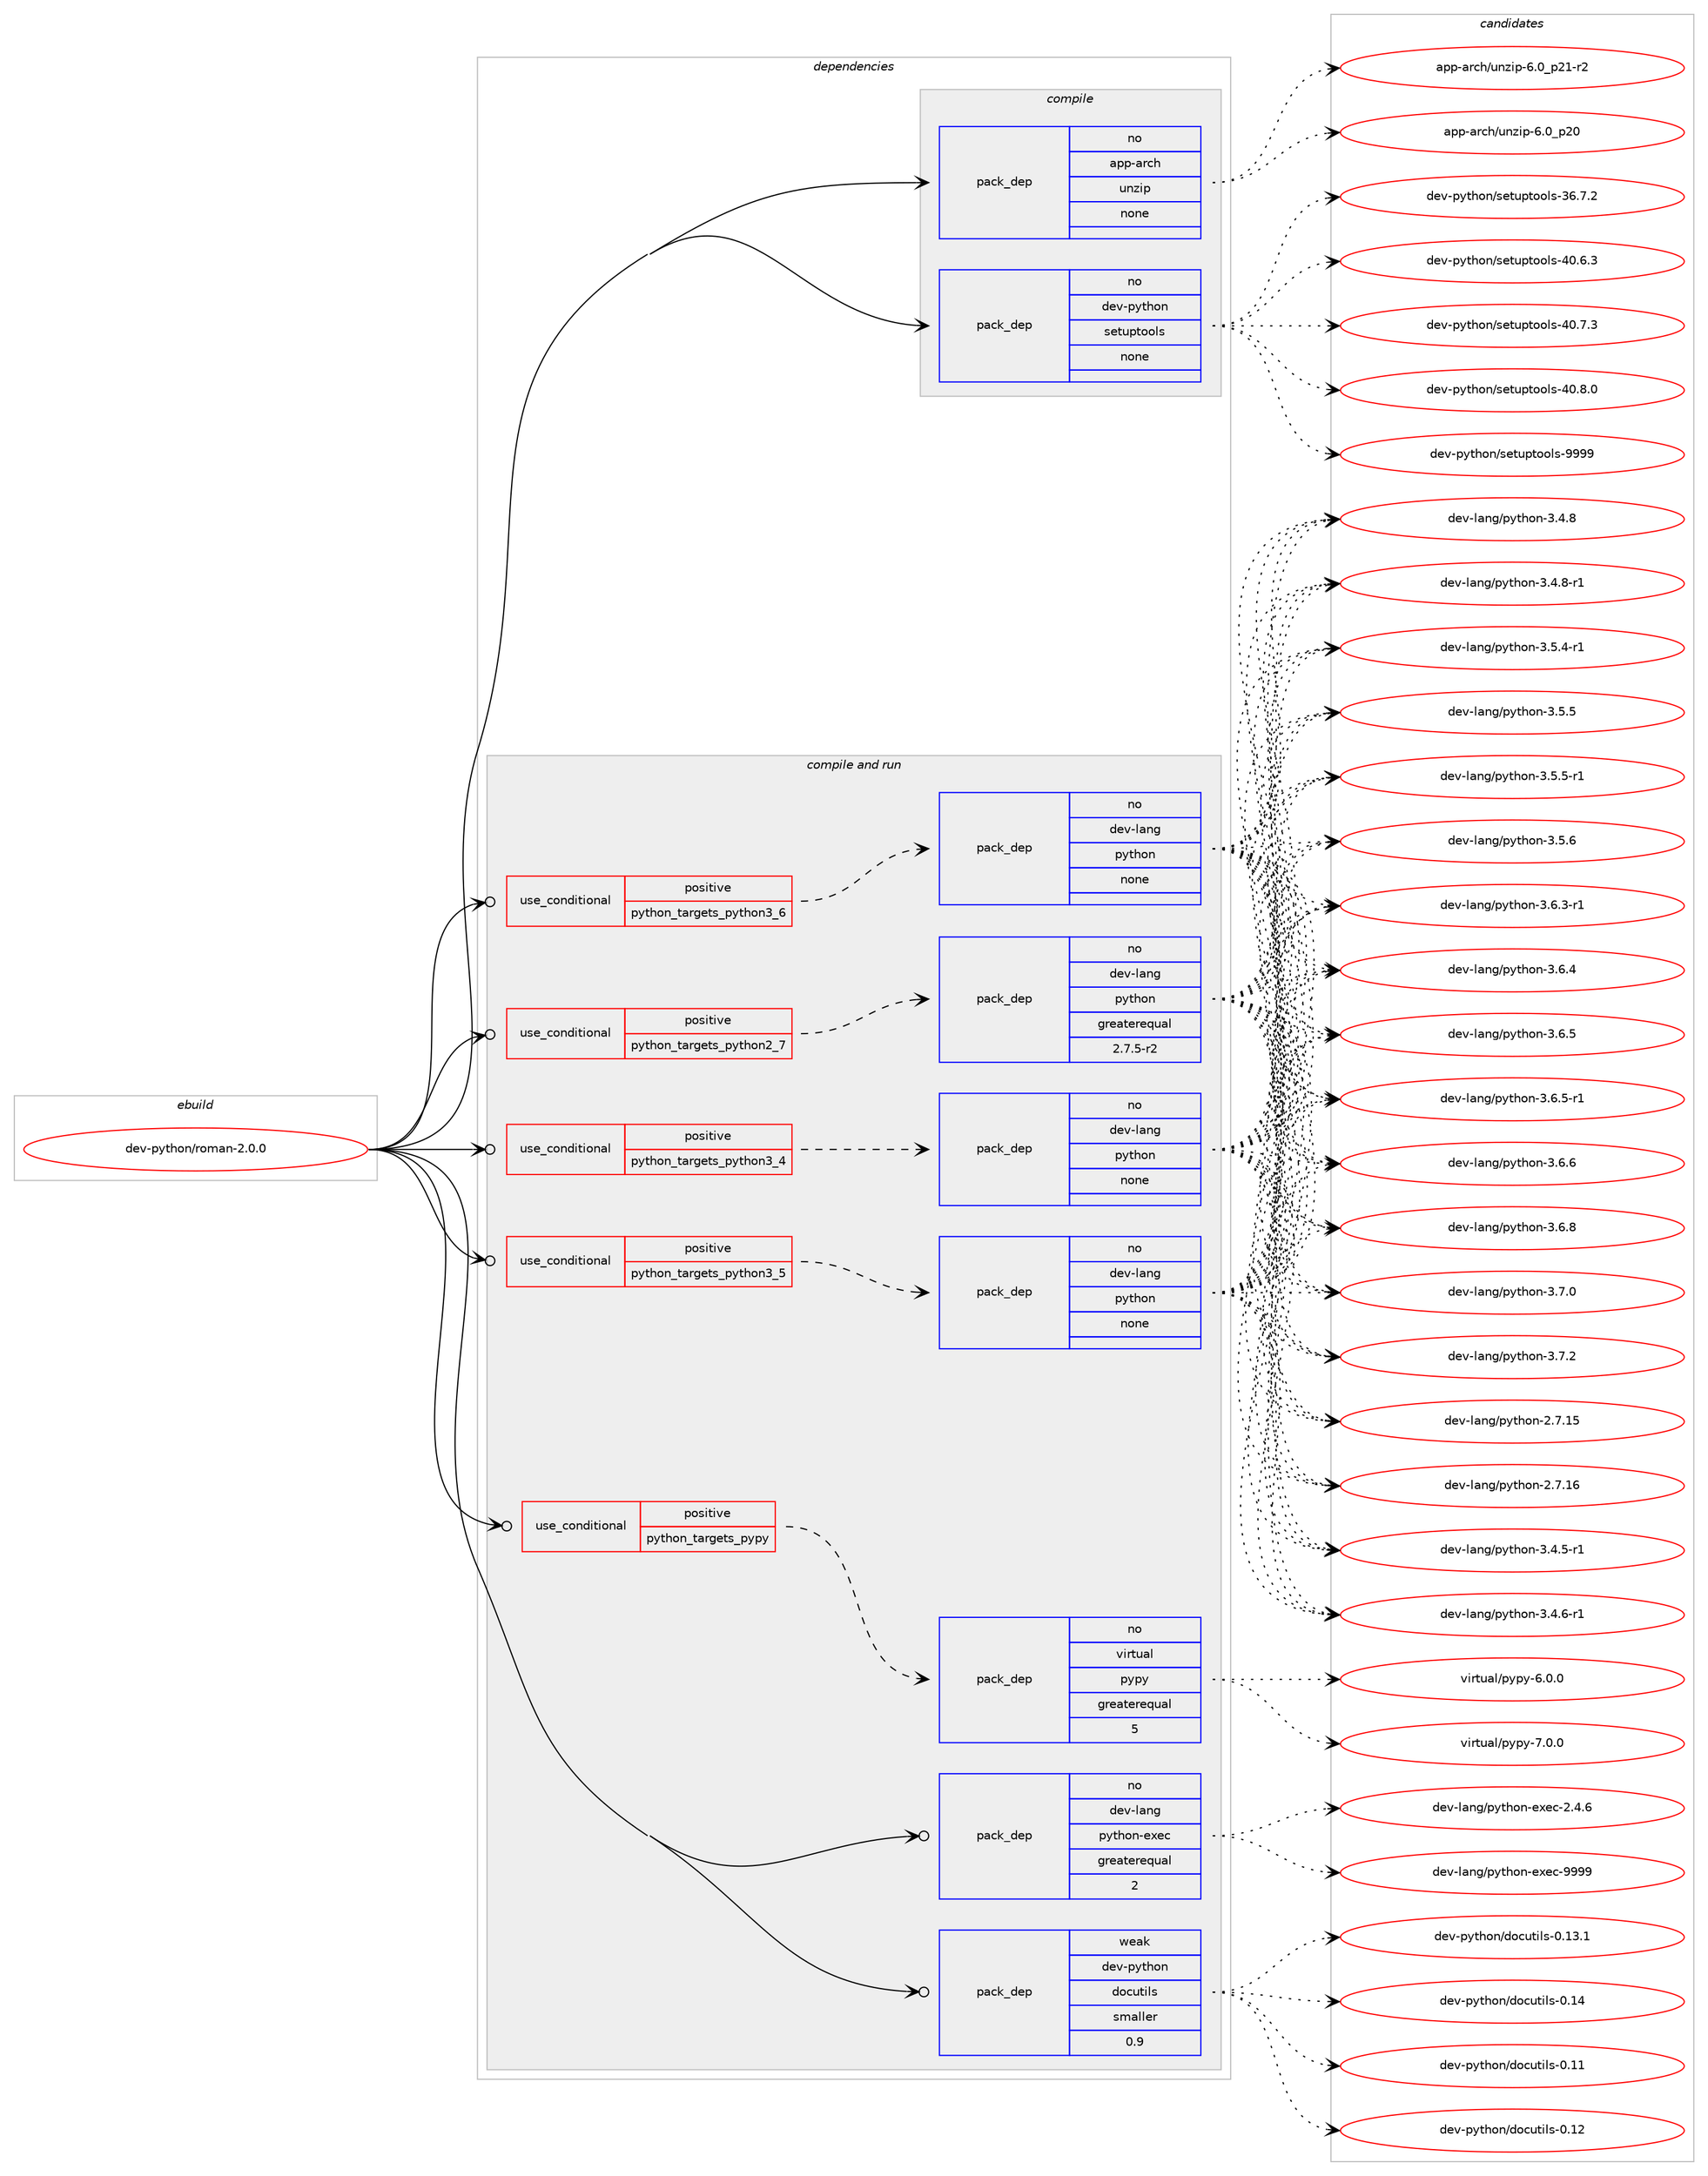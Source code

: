 digraph prolog {

# *************
# Graph options
# *************

newrank=true;
concentrate=true;
compound=true;
graph [rankdir=LR,fontname=Helvetica,fontsize=10,ranksep=1.5];#, ranksep=2.5, nodesep=0.2];
edge  [arrowhead=vee];
node  [fontname=Helvetica,fontsize=10];

# **********
# The ebuild
# **********

subgraph cluster_leftcol {
color=gray;
rank=same;
label=<<i>ebuild</i>>;
id [label="dev-python/roman-2.0.0", color=red, width=4, href="../dev-python/roman-2.0.0.svg"];
}

# ****************
# The dependencies
# ****************

subgraph cluster_midcol {
color=gray;
label=<<i>dependencies</i>>;
subgraph cluster_compile {
fillcolor="#eeeeee";
style=filled;
label=<<i>compile</i>>;
subgraph pack1032124 {
dependency1439469 [label=<<TABLE BORDER="0" CELLBORDER="1" CELLSPACING="0" CELLPADDING="4" WIDTH="220"><TR><TD ROWSPAN="6" CELLPADDING="30">pack_dep</TD></TR><TR><TD WIDTH="110">no</TD></TR><TR><TD>app-arch</TD></TR><TR><TD>unzip</TD></TR><TR><TD>none</TD></TR><TR><TD></TD></TR></TABLE>>, shape=none, color=blue];
}
id:e -> dependency1439469:w [weight=20,style="solid",arrowhead="vee"];
subgraph pack1032125 {
dependency1439470 [label=<<TABLE BORDER="0" CELLBORDER="1" CELLSPACING="0" CELLPADDING="4" WIDTH="220"><TR><TD ROWSPAN="6" CELLPADDING="30">pack_dep</TD></TR><TR><TD WIDTH="110">no</TD></TR><TR><TD>dev-python</TD></TR><TR><TD>setuptools</TD></TR><TR><TD>none</TD></TR><TR><TD></TD></TR></TABLE>>, shape=none, color=blue];
}
id:e -> dependency1439470:w [weight=20,style="solid",arrowhead="vee"];
}
subgraph cluster_compileandrun {
fillcolor="#eeeeee";
style=filled;
label=<<i>compile and run</i>>;
subgraph cond383983 {
dependency1439471 [label=<<TABLE BORDER="0" CELLBORDER="1" CELLSPACING="0" CELLPADDING="4"><TR><TD ROWSPAN="3" CELLPADDING="10">use_conditional</TD></TR><TR><TD>positive</TD></TR><TR><TD>python_targets_pypy</TD></TR></TABLE>>, shape=none, color=red];
subgraph pack1032126 {
dependency1439472 [label=<<TABLE BORDER="0" CELLBORDER="1" CELLSPACING="0" CELLPADDING="4" WIDTH="220"><TR><TD ROWSPAN="6" CELLPADDING="30">pack_dep</TD></TR><TR><TD WIDTH="110">no</TD></TR><TR><TD>virtual</TD></TR><TR><TD>pypy</TD></TR><TR><TD>greaterequal</TD></TR><TR><TD>5</TD></TR></TABLE>>, shape=none, color=blue];
}
dependency1439471:e -> dependency1439472:w [weight=20,style="dashed",arrowhead="vee"];
}
id:e -> dependency1439471:w [weight=20,style="solid",arrowhead="odotvee"];
subgraph cond383984 {
dependency1439473 [label=<<TABLE BORDER="0" CELLBORDER="1" CELLSPACING="0" CELLPADDING="4"><TR><TD ROWSPAN="3" CELLPADDING="10">use_conditional</TD></TR><TR><TD>positive</TD></TR><TR><TD>python_targets_python2_7</TD></TR></TABLE>>, shape=none, color=red];
subgraph pack1032127 {
dependency1439474 [label=<<TABLE BORDER="0" CELLBORDER="1" CELLSPACING="0" CELLPADDING="4" WIDTH="220"><TR><TD ROWSPAN="6" CELLPADDING="30">pack_dep</TD></TR><TR><TD WIDTH="110">no</TD></TR><TR><TD>dev-lang</TD></TR><TR><TD>python</TD></TR><TR><TD>greaterequal</TD></TR><TR><TD>2.7.5-r2</TD></TR></TABLE>>, shape=none, color=blue];
}
dependency1439473:e -> dependency1439474:w [weight=20,style="dashed",arrowhead="vee"];
}
id:e -> dependency1439473:w [weight=20,style="solid",arrowhead="odotvee"];
subgraph cond383985 {
dependency1439475 [label=<<TABLE BORDER="0" CELLBORDER="1" CELLSPACING="0" CELLPADDING="4"><TR><TD ROWSPAN="3" CELLPADDING="10">use_conditional</TD></TR><TR><TD>positive</TD></TR><TR><TD>python_targets_python3_4</TD></TR></TABLE>>, shape=none, color=red];
subgraph pack1032128 {
dependency1439476 [label=<<TABLE BORDER="0" CELLBORDER="1" CELLSPACING="0" CELLPADDING="4" WIDTH="220"><TR><TD ROWSPAN="6" CELLPADDING="30">pack_dep</TD></TR><TR><TD WIDTH="110">no</TD></TR><TR><TD>dev-lang</TD></TR><TR><TD>python</TD></TR><TR><TD>none</TD></TR><TR><TD></TD></TR></TABLE>>, shape=none, color=blue];
}
dependency1439475:e -> dependency1439476:w [weight=20,style="dashed",arrowhead="vee"];
}
id:e -> dependency1439475:w [weight=20,style="solid",arrowhead="odotvee"];
subgraph cond383986 {
dependency1439477 [label=<<TABLE BORDER="0" CELLBORDER="1" CELLSPACING="0" CELLPADDING="4"><TR><TD ROWSPAN="3" CELLPADDING="10">use_conditional</TD></TR><TR><TD>positive</TD></TR><TR><TD>python_targets_python3_5</TD></TR></TABLE>>, shape=none, color=red];
subgraph pack1032129 {
dependency1439478 [label=<<TABLE BORDER="0" CELLBORDER="1" CELLSPACING="0" CELLPADDING="4" WIDTH="220"><TR><TD ROWSPAN="6" CELLPADDING="30">pack_dep</TD></TR><TR><TD WIDTH="110">no</TD></TR><TR><TD>dev-lang</TD></TR><TR><TD>python</TD></TR><TR><TD>none</TD></TR><TR><TD></TD></TR></TABLE>>, shape=none, color=blue];
}
dependency1439477:e -> dependency1439478:w [weight=20,style="dashed",arrowhead="vee"];
}
id:e -> dependency1439477:w [weight=20,style="solid",arrowhead="odotvee"];
subgraph cond383987 {
dependency1439479 [label=<<TABLE BORDER="0" CELLBORDER="1" CELLSPACING="0" CELLPADDING="4"><TR><TD ROWSPAN="3" CELLPADDING="10">use_conditional</TD></TR><TR><TD>positive</TD></TR><TR><TD>python_targets_python3_6</TD></TR></TABLE>>, shape=none, color=red];
subgraph pack1032130 {
dependency1439480 [label=<<TABLE BORDER="0" CELLBORDER="1" CELLSPACING="0" CELLPADDING="4" WIDTH="220"><TR><TD ROWSPAN="6" CELLPADDING="30">pack_dep</TD></TR><TR><TD WIDTH="110">no</TD></TR><TR><TD>dev-lang</TD></TR><TR><TD>python</TD></TR><TR><TD>none</TD></TR><TR><TD></TD></TR></TABLE>>, shape=none, color=blue];
}
dependency1439479:e -> dependency1439480:w [weight=20,style="dashed",arrowhead="vee"];
}
id:e -> dependency1439479:w [weight=20,style="solid",arrowhead="odotvee"];
subgraph pack1032131 {
dependency1439481 [label=<<TABLE BORDER="0" CELLBORDER="1" CELLSPACING="0" CELLPADDING="4" WIDTH="220"><TR><TD ROWSPAN="6" CELLPADDING="30">pack_dep</TD></TR><TR><TD WIDTH="110">no</TD></TR><TR><TD>dev-lang</TD></TR><TR><TD>python-exec</TD></TR><TR><TD>greaterequal</TD></TR><TR><TD>2</TD></TR></TABLE>>, shape=none, color=blue];
}
id:e -> dependency1439481:w [weight=20,style="solid",arrowhead="odotvee"];
subgraph pack1032132 {
dependency1439482 [label=<<TABLE BORDER="0" CELLBORDER="1" CELLSPACING="0" CELLPADDING="4" WIDTH="220"><TR><TD ROWSPAN="6" CELLPADDING="30">pack_dep</TD></TR><TR><TD WIDTH="110">weak</TD></TR><TR><TD>dev-python</TD></TR><TR><TD>docutils</TD></TR><TR><TD>smaller</TD></TR><TR><TD>0.9</TD></TR></TABLE>>, shape=none, color=blue];
}
id:e -> dependency1439482:w [weight=20,style="solid",arrowhead="odotvee"];
}
subgraph cluster_run {
fillcolor="#eeeeee";
style=filled;
label=<<i>run</i>>;
}
}

# **************
# The candidates
# **************

subgraph cluster_choices {
rank=same;
color=gray;
label=<<i>candidates</i>>;

subgraph choice1032124 {
color=black;
nodesep=1;
choice971121124597114991044711711012210511245544648951125048 [label="app-arch/unzip-6.0_p20", color=red, width=4,href="../app-arch/unzip-6.0_p20.svg"];
choice9711211245971149910447117110122105112455446489511250494511450 [label="app-arch/unzip-6.0_p21-r2", color=red, width=4,href="../app-arch/unzip-6.0_p21-r2.svg"];
dependency1439469:e -> choice971121124597114991044711711012210511245544648951125048:w [style=dotted,weight="100"];
dependency1439469:e -> choice9711211245971149910447117110122105112455446489511250494511450:w [style=dotted,weight="100"];
}
subgraph choice1032125 {
color=black;
nodesep=1;
choice100101118451121211161041111104711510111611711211611111110811545515446554650 [label="dev-python/setuptools-36.7.2", color=red, width=4,href="../dev-python/setuptools-36.7.2.svg"];
choice100101118451121211161041111104711510111611711211611111110811545524846544651 [label="dev-python/setuptools-40.6.3", color=red, width=4,href="../dev-python/setuptools-40.6.3.svg"];
choice100101118451121211161041111104711510111611711211611111110811545524846554651 [label="dev-python/setuptools-40.7.3", color=red, width=4,href="../dev-python/setuptools-40.7.3.svg"];
choice100101118451121211161041111104711510111611711211611111110811545524846564648 [label="dev-python/setuptools-40.8.0", color=red, width=4,href="../dev-python/setuptools-40.8.0.svg"];
choice10010111845112121116104111110471151011161171121161111111081154557575757 [label="dev-python/setuptools-9999", color=red, width=4,href="../dev-python/setuptools-9999.svg"];
dependency1439470:e -> choice100101118451121211161041111104711510111611711211611111110811545515446554650:w [style=dotted,weight="100"];
dependency1439470:e -> choice100101118451121211161041111104711510111611711211611111110811545524846544651:w [style=dotted,weight="100"];
dependency1439470:e -> choice100101118451121211161041111104711510111611711211611111110811545524846554651:w [style=dotted,weight="100"];
dependency1439470:e -> choice100101118451121211161041111104711510111611711211611111110811545524846564648:w [style=dotted,weight="100"];
dependency1439470:e -> choice10010111845112121116104111110471151011161171121161111111081154557575757:w [style=dotted,weight="100"];
}
subgraph choice1032126 {
color=black;
nodesep=1;
choice1181051141161179710847112121112121455446484648 [label="virtual/pypy-6.0.0", color=red, width=4,href="../virtual/pypy-6.0.0.svg"];
choice1181051141161179710847112121112121455546484648 [label="virtual/pypy-7.0.0", color=red, width=4,href="../virtual/pypy-7.0.0.svg"];
dependency1439472:e -> choice1181051141161179710847112121112121455446484648:w [style=dotted,weight="100"];
dependency1439472:e -> choice1181051141161179710847112121112121455546484648:w [style=dotted,weight="100"];
}
subgraph choice1032127 {
color=black;
nodesep=1;
choice10010111845108971101034711212111610411111045504655464953 [label="dev-lang/python-2.7.15", color=red, width=4,href="../dev-lang/python-2.7.15.svg"];
choice10010111845108971101034711212111610411111045504655464954 [label="dev-lang/python-2.7.16", color=red, width=4,href="../dev-lang/python-2.7.16.svg"];
choice1001011184510897110103471121211161041111104551465246534511449 [label="dev-lang/python-3.4.5-r1", color=red, width=4,href="../dev-lang/python-3.4.5-r1.svg"];
choice1001011184510897110103471121211161041111104551465246544511449 [label="dev-lang/python-3.4.6-r1", color=red, width=4,href="../dev-lang/python-3.4.6-r1.svg"];
choice100101118451089711010347112121116104111110455146524656 [label="dev-lang/python-3.4.8", color=red, width=4,href="../dev-lang/python-3.4.8.svg"];
choice1001011184510897110103471121211161041111104551465246564511449 [label="dev-lang/python-3.4.8-r1", color=red, width=4,href="../dev-lang/python-3.4.8-r1.svg"];
choice1001011184510897110103471121211161041111104551465346524511449 [label="dev-lang/python-3.5.4-r1", color=red, width=4,href="../dev-lang/python-3.5.4-r1.svg"];
choice100101118451089711010347112121116104111110455146534653 [label="dev-lang/python-3.5.5", color=red, width=4,href="../dev-lang/python-3.5.5.svg"];
choice1001011184510897110103471121211161041111104551465346534511449 [label="dev-lang/python-3.5.5-r1", color=red, width=4,href="../dev-lang/python-3.5.5-r1.svg"];
choice100101118451089711010347112121116104111110455146534654 [label="dev-lang/python-3.5.6", color=red, width=4,href="../dev-lang/python-3.5.6.svg"];
choice1001011184510897110103471121211161041111104551465446514511449 [label="dev-lang/python-3.6.3-r1", color=red, width=4,href="../dev-lang/python-3.6.3-r1.svg"];
choice100101118451089711010347112121116104111110455146544652 [label="dev-lang/python-3.6.4", color=red, width=4,href="../dev-lang/python-3.6.4.svg"];
choice100101118451089711010347112121116104111110455146544653 [label="dev-lang/python-3.6.5", color=red, width=4,href="../dev-lang/python-3.6.5.svg"];
choice1001011184510897110103471121211161041111104551465446534511449 [label="dev-lang/python-3.6.5-r1", color=red, width=4,href="../dev-lang/python-3.6.5-r1.svg"];
choice100101118451089711010347112121116104111110455146544654 [label="dev-lang/python-3.6.6", color=red, width=4,href="../dev-lang/python-3.6.6.svg"];
choice100101118451089711010347112121116104111110455146544656 [label="dev-lang/python-3.6.8", color=red, width=4,href="../dev-lang/python-3.6.8.svg"];
choice100101118451089711010347112121116104111110455146554648 [label="dev-lang/python-3.7.0", color=red, width=4,href="../dev-lang/python-3.7.0.svg"];
choice100101118451089711010347112121116104111110455146554650 [label="dev-lang/python-3.7.2", color=red, width=4,href="../dev-lang/python-3.7.2.svg"];
dependency1439474:e -> choice10010111845108971101034711212111610411111045504655464953:w [style=dotted,weight="100"];
dependency1439474:e -> choice10010111845108971101034711212111610411111045504655464954:w [style=dotted,weight="100"];
dependency1439474:e -> choice1001011184510897110103471121211161041111104551465246534511449:w [style=dotted,weight="100"];
dependency1439474:e -> choice1001011184510897110103471121211161041111104551465246544511449:w [style=dotted,weight="100"];
dependency1439474:e -> choice100101118451089711010347112121116104111110455146524656:w [style=dotted,weight="100"];
dependency1439474:e -> choice1001011184510897110103471121211161041111104551465246564511449:w [style=dotted,weight="100"];
dependency1439474:e -> choice1001011184510897110103471121211161041111104551465346524511449:w [style=dotted,weight="100"];
dependency1439474:e -> choice100101118451089711010347112121116104111110455146534653:w [style=dotted,weight="100"];
dependency1439474:e -> choice1001011184510897110103471121211161041111104551465346534511449:w [style=dotted,weight="100"];
dependency1439474:e -> choice100101118451089711010347112121116104111110455146534654:w [style=dotted,weight="100"];
dependency1439474:e -> choice1001011184510897110103471121211161041111104551465446514511449:w [style=dotted,weight="100"];
dependency1439474:e -> choice100101118451089711010347112121116104111110455146544652:w [style=dotted,weight="100"];
dependency1439474:e -> choice100101118451089711010347112121116104111110455146544653:w [style=dotted,weight="100"];
dependency1439474:e -> choice1001011184510897110103471121211161041111104551465446534511449:w [style=dotted,weight="100"];
dependency1439474:e -> choice100101118451089711010347112121116104111110455146544654:w [style=dotted,weight="100"];
dependency1439474:e -> choice100101118451089711010347112121116104111110455146544656:w [style=dotted,weight="100"];
dependency1439474:e -> choice100101118451089711010347112121116104111110455146554648:w [style=dotted,weight="100"];
dependency1439474:e -> choice100101118451089711010347112121116104111110455146554650:w [style=dotted,weight="100"];
}
subgraph choice1032128 {
color=black;
nodesep=1;
choice10010111845108971101034711212111610411111045504655464953 [label="dev-lang/python-2.7.15", color=red, width=4,href="../dev-lang/python-2.7.15.svg"];
choice10010111845108971101034711212111610411111045504655464954 [label="dev-lang/python-2.7.16", color=red, width=4,href="../dev-lang/python-2.7.16.svg"];
choice1001011184510897110103471121211161041111104551465246534511449 [label="dev-lang/python-3.4.5-r1", color=red, width=4,href="../dev-lang/python-3.4.5-r1.svg"];
choice1001011184510897110103471121211161041111104551465246544511449 [label="dev-lang/python-3.4.6-r1", color=red, width=4,href="../dev-lang/python-3.4.6-r1.svg"];
choice100101118451089711010347112121116104111110455146524656 [label="dev-lang/python-3.4.8", color=red, width=4,href="../dev-lang/python-3.4.8.svg"];
choice1001011184510897110103471121211161041111104551465246564511449 [label="dev-lang/python-3.4.8-r1", color=red, width=4,href="../dev-lang/python-3.4.8-r1.svg"];
choice1001011184510897110103471121211161041111104551465346524511449 [label="dev-lang/python-3.5.4-r1", color=red, width=4,href="../dev-lang/python-3.5.4-r1.svg"];
choice100101118451089711010347112121116104111110455146534653 [label="dev-lang/python-3.5.5", color=red, width=4,href="../dev-lang/python-3.5.5.svg"];
choice1001011184510897110103471121211161041111104551465346534511449 [label="dev-lang/python-3.5.5-r1", color=red, width=4,href="../dev-lang/python-3.5.5-r1.svg"];
choice100101118451089711010347112121116104111110455146534654 [label="dev-lang/python-3.5.6", color=red, width=4,href="../dev-lang/python-3.5.6.svg"];
choice1001011184510897110103471121211161041111104551465446514511449 [label="dev-lang/python-3.6.3-r1", color=red, width=4,href="../dev-lang/python-3.6.3-r1.svg"];
choice100101118451089711010347112121116104111110455146544652 [label="dev-lang/python-3.6.4", color=red, width=4,href="../dev-lang/python-3.6.4.svg"];
choice100101118451089711010347112121116104111110455146544653 [label="dev-lang/python-3.6.5", color=red, width=4,href="../dev-lang/python-3.6.5.svg"];
choice1001011184510897110103471121211161041111104551465446534511449 [label="dev-lang/python-3.6.5-r1", color=red, width=4,href="../dev-lang/python-3.6.5-r1.svg"];
choice100101118451089711010347112121116104111110455146544654 [label="dev-lang/python-3.6.6", color=red, width=4,href="../dev-lang/python-3.6.6.svg"];
choice100101118451089711010347112121116104111110455146544656 [label="dev-lang/python-3.6.8", color=red, width=4,href="../dev-lang/python-3.6.8.svg"];
choice100101118451089711010347112121116104111110455146554648 [label="dev-lang/python-3.7.0", color=red, width=4,href="../dev-lang/python-3.7.0.svg"];
choice100101118451089711010347112121116104111110455146554650 [label="dev-lang/python-3.7.2", color=red, width=4,href="../dev-lang/python-3.7.2.svg"];
dependency1439476:e -> choice10010111845108971101034711212111610411111045504655464953:w [style=dotted,weight="100"];
dependency1439476:e -> choice10010111845108971101034711212111610411111045504655464954:w [style=dotted,weight="100"];
dependency1439476:e -> choice1001011184510897110103471121211161041111104551465246534511449:w [style=dotted,weight="100"];
dependency1439476:e -> choice1001011184510897110103471121211161041111104551465246544511449:w [style=dotted,weight="100"];
dependency1439476:e -> choice100101118451089711010347112121116104111110455146524656:w [style=dotted,weight="100"];
dependency1439476:e -> choice1001011184510897110103471121211161041111104551465246564511449:w [style=dotted,weight="100"];
dependency1439476:e -> choice1001011184510897110103471121211161041111104551465346524511449:w [style=dotted,weight="100"];
dependency1439476:e -> choice100101118451089711010347112121116104111110455146534653:w [style=dotted,weight="100"];
dependency1439476:e -> choice1001011184510897110103471121211161041111104551465346534511449:w [style=dotted,weight="100"];
dependency1439476:e -> choice100101118451089711010347112121116104111110455146534654:w [style=dotted,weight="100"];
dependency1439476:e -> choice1001011184510897110103471121211161041111104551465446514511449:w [style=dotted,weight="100"];
dependency1439476:e -> choice100101118451089711010347112121116104111110455146544652:w [style=dotted,weight="100"];
dependency1439476:e -> choice100101118451089711010347112121116104111110455146544653:w [style=dotted,weight="100"];
dependency1439476:e -> choice1001011184510897110103471121211161041111104551465446534511449:w [style=dotted,weight="100"];
dependency1439476:e -> choice100101118451089711010347112121116104111110455146544654:w [style=dotted,weight="100"];
dependency1439476:e -> choice100101118451089711010347112121116104111110455146544656:w [style=dotted,weight="100"];
dependency1439476:e -> choice100101118451089711010347112121116104111110455146554648:w [style=dotted,weight="100"];
dependency1439476:e -> choice100101118451089711010347112121116104111110455146554650:w [style=dotted,weight="100"];
}
subgraph choice1032129 {
color=black;
nodesep=1;
choice10010111845108971101034711212111610411111045504655464953 [label="dev-lang/python-2.7.15", color=red, width=4,href="../dev-lang/python-2.7.15.svg"];
choice10010111845108971101034711212111610411111045504655464954 [label="dev-lang/python-2.7.16", color=red, width=4,href="../dev-lang/python-2.7.16.svg"];
choice1001011184510897110103471121211161041111104551465246534511449 [label="dev-lang/python-3.4.5-r1", color=red, width=4,href="../dev-lang/python-3.4.5-r1.svg"];
choice1001011184510897110103471121211161041111104551465246544511449 [label="dev-lang/python-3.4.6-r1", color=red, width=4,href="../dev-lang/python-3.4.6-r1.svg"];
choice100101118451089711010347112121116104111110455146524656 [label="dev-lang/python-3.4.8", color=red, width=4,href="../dev-lang/python-3.4.8.svg"];
choice1001011184510897110103471121211161041111104551465246564511449 [label="dev-lang/python-3.4.8-r1", color=red, width=4,href="../dev-lang/python-3.4.8-r1.svg"];
choice1001011184510897110103471121211161041111104551465346524511449 [label="dev-lang/python-3.5.4-r1", color=red, width=4,href="../dev-lang/python-3.5.4-r1.svg"];
choice100101118451089711010347112121116104111110455146534653 [label="dev-lang/python-3.5.5", color=red, width=4,href="../dev-lang/python-3.5.5.svg"];
choice1001011184510897110103471121211161041111104551465346534511449 [label="dev-lang/python-3.5.5-r1", color=red, width=4,href="../dev-lang/python-3.5.5-r1.svg"];
choice100101118451089711010347112121116104111110455146534654 [label="dev-lang/python-3.5.6", color=red, width=4,href="../dev-lang/python-3.5.6.svg"];
choice1001011184510897110103471121211161041111104551465446514511449 [label="dev-lang/python-3.6.3-r1", color=red, width=4,href="../dev-lang/python-3.6.3-r1.svg"];
choice100101118451089711010347112121116104111110455146544652 [label="dev-lang/python-3.6.4", color=red, width=4,href="../dev-lang/python-3.6.4.svg"];
choice100101118451089711010347112121116104111110455146544653 [label="dev-lang/python-3.6.5", color=red, width=4,href="../dev-lang/python-3.6.5.svg"];
choice1001011184510897110103471121211161041111104551465446534511449 [label="dev-lang/python-3.6.5-r1", color=red, width=4,href="../dev-lang/python-3.6.5-r1.svg"];
choice100101118451089711010347112121116104111110455146544654 [label="dev-lang/python-3.6.6", color=red, width=4,href="../dev-lang/python-3.6.6.svg"];
choice100101118451089711010347112121116104111110455146544656 [label="dev-lang/python-3.6.8", color=red, width=4,href="../dev-lang/python-3.6.8.svg"];
choice100101118451089711010347112121116104111110455146554648 [label="dev-lang/python-3.7.0", color=red, width=4,href="../dev-lang/python-3.7.0.svg"];
choice100101118451089711010347112121116104111110455146554650 [label="dev-lang/python-3.7.2", color=red, width=4,href="../dev-lang/python-3.7.2.svg"];
dependency1439478:e -> choice10010111845108971101034711212111610411111045504655464953:w [style=dotted,weight="100"];
dependency1439478:e -> choice10010111845108971101034711212111610411111045504655464954:w [style=dotted,weight="100"];
dependency1439478:e -> choice1001011184510897110103471121211161041111104551465246534511449:w [style=dotted,weight="100"];
dependency1439478:e -> choice1001011184510897110103471121211161041111104551465246544511449:w [style=dotted,weight="100"];
dependency1439478:e -> choice100101118451089711010347112121116104111110455146524656:w [style=dotted,weight="100"];
dependency1439478:e -> choice1001011184510897110103471121211161041111104551465246564511449:w [style=dotted,weight="100"];
dependency1439478:e -> choice1001011184510897110103471121211161041111104551465346524511449:w [style=dotted,weight="100"];
dependency1439478:e -> choice100101118451089711010347112121116104111110455146534653:w [style=dotted,weight="100"];
dependency1439478:e -> choice1001011184510897110103471121211161041111104551465346534511449:w [style=dotted,weight="100"];
dependency1439478:e -> choice100101118451089711010347112121116104111110455146534654:w [style=dotted,weight="100"];
dependency1439478:e -> choice1001011184510897110103471121211161041111104551465446514511449:w [style=dotted,weight="100"];
dependency1439478:e -> choice100101118451089711010347112121116104111110455146544652:w [style=dotted,weight="100"];
dependency1439478:e -> choice100101118451089711010347112121116104111110455146544653:w [style=dotted,weight="100"];
dependency1439478:e -> choice1001011184510897110103471121211161041111104551465446534511449:w [style=dotted,weight="100"];
dependency1439478:e -> choice100101118451089711010347112121116104111110455146544654:w [style=dotted,weight="100"];
dependency1439478:e -> choice100101118451089711010347112121116104111110455146544656:w [style=dotted,weight="100"];
dependency1439478:e -> choice100101118451089711010347112121116104111110455146554648:w [style=dotted,weight="100"];
dependency1439478:e -> choice100101118451089711010347112121116104111110455146554650:w [style=dotted,weight="100"];
}
subgraph choice1032130 {
color=black;
nodesep=1;
choice10010111845108971101034711212111610411111045504655464953 [label="dev-lang/python-2.7.15", color=red, width=4,href="../dev-lang/python-2.7.15.svg"];
choice10010111845108971101034711212111610411111045504655464954 [label="dev-lang/python-2.7.16", color=red, width=4,href="../dev-lang/python-2.7.16.svg"];
choice1001011184510897110103471121211161041111104551465246534511449 [label="dev-lang/python-3.4.5-r1", color=red, width=4,href="../dev-lang/python-3.4.5-r1.svg"];
choice1001011184510897110103471121211161041111104551465246544511449 [label="dev-lang/python-3.4.6-r1", color=red, width=4,href="../dev-lang/python-3.4.6-r1.svg"];
choice100101118451089711010347112121116104111110455146524656 [label="dev-lang/python-3.4.8", color=red, width=4,href="../dev-lang/python-3.4.8.svg"];
choice1001011184510897110103471121211161041111104551465246564511449 [label="dev-lang/python-3.4.8-r1", color=red, width=4,href="../dev-lang/python-3.4.8-r1.svg"];
choice1001011184510897110103471121211161041111104551465346524511449 [label="dev-lang/python-3.5.4-r1", color=red, width=4,href="../dev-lang/python-3.5.4-r1.svg"];
choice100101118451089711010347112121116104111110455146534653 [label="dev-lang/python-3.5.5", color=red, width=4,href="../dev-lang/python-3.5.5.svg"];
choice1001011184510897110103471121211161041111104551465346534511449 [label="dev-lang/python-3.5.5-r1", color=red, width=4,href="../dev-lang/python-3.5.5-r1.svg"];
choice100101118451089711010347112121116104111110455146534654 [label="dev-lang/python-3.5.6", color=red, width=4,href="../dev-lang/python-3.5.6.svg"];
choice1001011184510897110103471121211161041111104551465446514511449 [label="dev-lang/python-3.6.3-r1", color=red, width=4,href="../dev-lang/python-3.6.3-r1.svg"];
choice100101118451089711010347112121116104111110455146544652 [label="dev-lang/python-3.6.4", color=red, width=4,href="../dev-lang/python-3.6.4.svg"];
choice100101118451089711010347112121116104111110455146544653 [label="dev-lang/python-3.6.5", color=red, width=4,href="../dev-lang/python-3.6.5.svg"];
choice1001011184510897110103471121211161041111104551465446534511449 [label="dev-lang/python-3.6.5-r1", color=red, width=4,href="../dev-lang/python-3.6.5-r1.svg"];
choice100101118451089711010347112121116104111110455146544654 [label="dev-lang/python-3.6.6", color=red, width=4,href="../dev-lang/python-3.6.6.svg"];
choice100101118451089711010347112121116104111110455146544656 [label="dev-lang/python-3.6.8", color=red, width=4,href="../dev-lang/python-3.6.8.svg"];
choice100101118451089711010347112121116104111110455146554648 [label="dev-lang/python-3.7.0", color=red, width=4,href="../dev-lang/python-3.7.0.svg"];
choice100101118451089711010347112121116104111110455146554650 [label="dev-lang/python-3.7.2", color=red, width=4,href="../dev-lang/python-3.7.2.svg"];
dependency1439480:e -> choice10010111845108971101034711212111610411111045504655464953:w [style=dotted,weight="100"];
dependency1439480:e -> choice10010111845108971101034711212111610411111045504655464954:w [style=dotted,weight="100"];
dependency1439480:e -> choice1001011184510897110103471121211161041111104551465246534511449:w [style=dotted,weight="100"];
dependency1439480:e -> choice1001011184510897110103471121211161041111104551465246544511449:w [style=dotted,weight="100"];
dependency1439480:e -> choice100101118451089711010347112121116104111110455146524656:w [style=dotted,weight="100"];
dependency1439480:e -> choice1001011184510897110103471121211161041111104551465246564511449:w [style=dotted,weight="100"];
dependency1439480:e -> choice1001011184510897110103471121211161041111104551465346524511449:w [style=dotted,weight="100"];
dependency1439480:e -> choice100101118451089711010347112121116104111110455146534653:w [style=dotted,weight="100"];
dependency1439480:e -> choice1001011184510897110103471121211161041111104551465346534511449:w [style=dotted,weight="100"];
dependency1439480:e -> choice100101118451089711010347112121116104111110455146534654:w [style=dotted,weight="100"];
dependency1439480:e -> choice1001011184510897110103471121211161041111104551465446514511449:w [style=dotted,weight="100"];
dependency1439480:e -> choice100101118451089711010347112121116104111110455146544652:w [style=dotted,weight="100"];
dependency1439480:e -> choice100101118451089711010347112121116104111110455146544653:w [style=dotted,weight="100"];
dependency1439480:e -> choice1001011184510897110103471121211161041111104551465446534511449:w [style=dotted,weight="100"];
dependency1439480:e -> choice100101118451089711010347112121116104111110455146544654:w [style=dotted,weight="100"];
dependency1439480:e -> choice100101118451089711010347112121116104111110455146544656:w [style=dotted,weight="100"];
dependency1439480:e -> choice100101118451089711010347112121116104111110455146554648:w [style=dotted,weight="100"];
dependency1439480:e -> choice100101118451089711010347112121116104111110455146554650:w [style=dotted,weight="100"];
}
subgraph choice1032131 {
color=black;
nodesep=1;
choice1001011184510897110103471121211161041111104510112010199455046524654 [label="dev-lang/python-exec-2.4.6", color=red, width=4,href="../dev-lang/python-exec-2.4.6.svg"];
choice10010111845108971101034711212111610411111045101120101994557575757 [label="dev-lang/python-exec-9999", color=red, width=4,href="../dev-lang/python-exec-9999.svg"];
dependency1439481:e -> choice1001011184510897110103471121211161041111104510112010199455046524654:w [style=dotted,weight="100"];
dependency1439481:e -> choice10010111845108971101034711212111610411111045101120101994557575757:w [style=dotted,weight="100"];
}
subgraph choice1032132 {
color=black;
nodesep=1;
choice1001011184511212111610411111047100111991171161051081154548464949 [label="dev-python/docutils-0.11", color=red, width=4,href="../dev-python/docutils-0.11.svg"];
choice1001011184511212111610411111047100111991171161051081154548464950 [label="dev-python/docutils-0.12", color=red, width=4,href="../dev-python/docutils-0.12.svg"];
choice10010111845112121116104111110471001119911711610510811545484649514649 [label="dev-python/docutils-0.13.1", color=red, width=4,href="../dev-python/docutils-0.13.1.svg"];
choice1001011184511212111610411111047100111991171161051081154548464952 [label="dev-python/docutils-0.14", color=red, width=4,href="../dev-python/docutils-0.14.svg"];
dependency1439482:e -> choice1001011184511212111610411111047100111991171161051081154548464949:w [style=dotted,weight="100"];
dependency1439482:e -> choice1001011184511212111610411111047100111991171161051081154548464950:w [style=dotted,weight="100"];
dependency1439482:e -> choice10010111845112121116104111110471001119911711610510811545484649514649:w [style=dotted,weight="100"];
dependency1439482:e -> choice1001011184511212111610411111047100111991171161051081154548464952:w [style=dotted,weight="100"];
}
}

}
